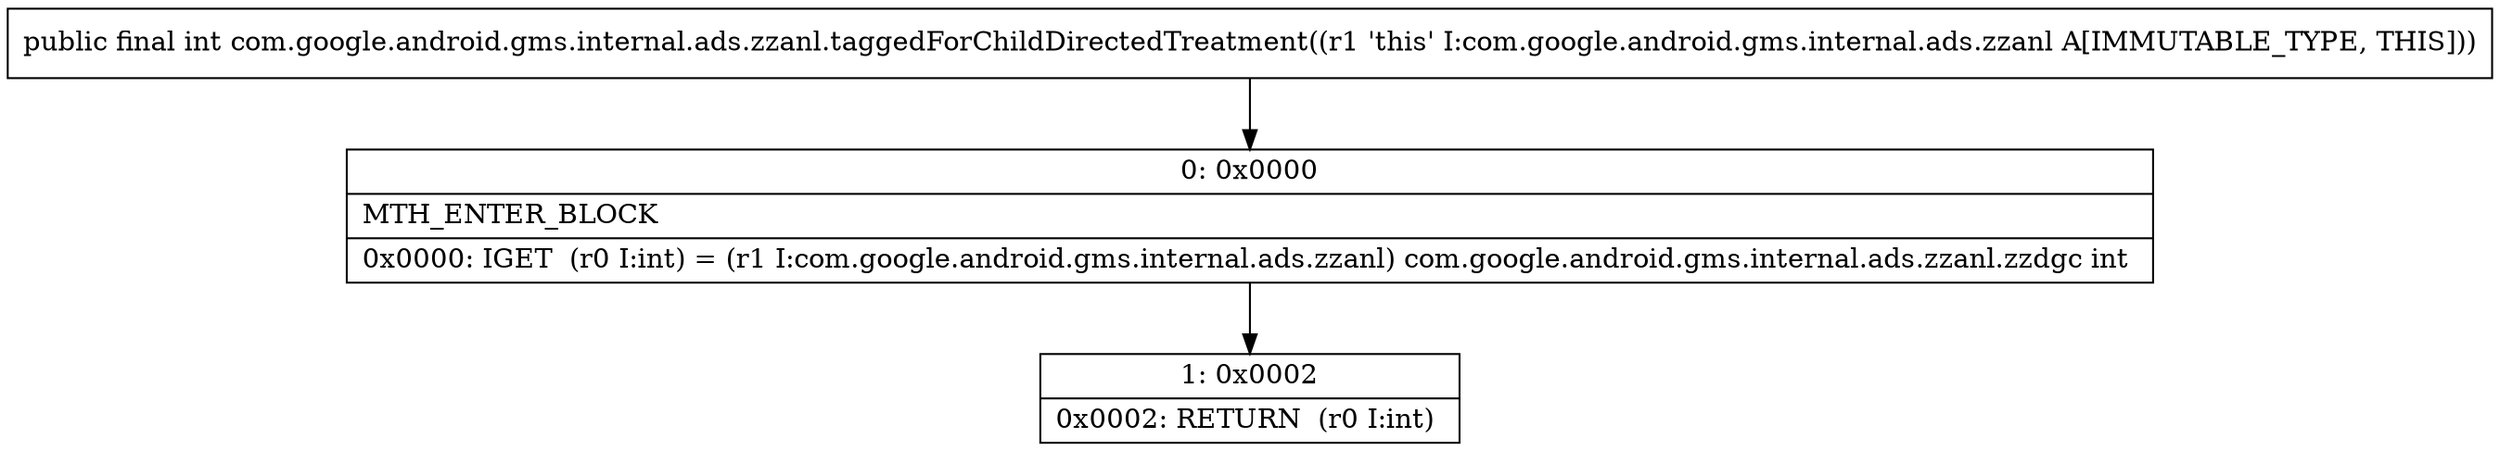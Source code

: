 digraph "CFG forcom.google.android.gms.internal.ads.zzanl.taggedForChildDirectedTreatment()I" {
Node_0 [shape=record,label="{0\:\ 0x0000|MTH_ENTER_BLOCK\l|0x0000: IGET  (r0 I:int) = (r1 I:com.google.android.gms.internal.ads.zzanl) com.google.android.gms.internal.ads.zzanl.zzdgc int \l}"];
Node_1 [shape=record,label="{1\:\ 0x0002|0x0002: RETURN  (r0 I:int) \l}"];
MethodNode[shape=record,label="{public final int com.google.android.gms.internal.ads.zzanl.taggedForChildDirectedTreatment((r1 'this' I:com.google.android.gms.internal.ads.zzanl A[IMMUTABLE_TYPE, THIS])) }"];
MethodNode -> Node_0;
Node_0 -> Node_1;
}

